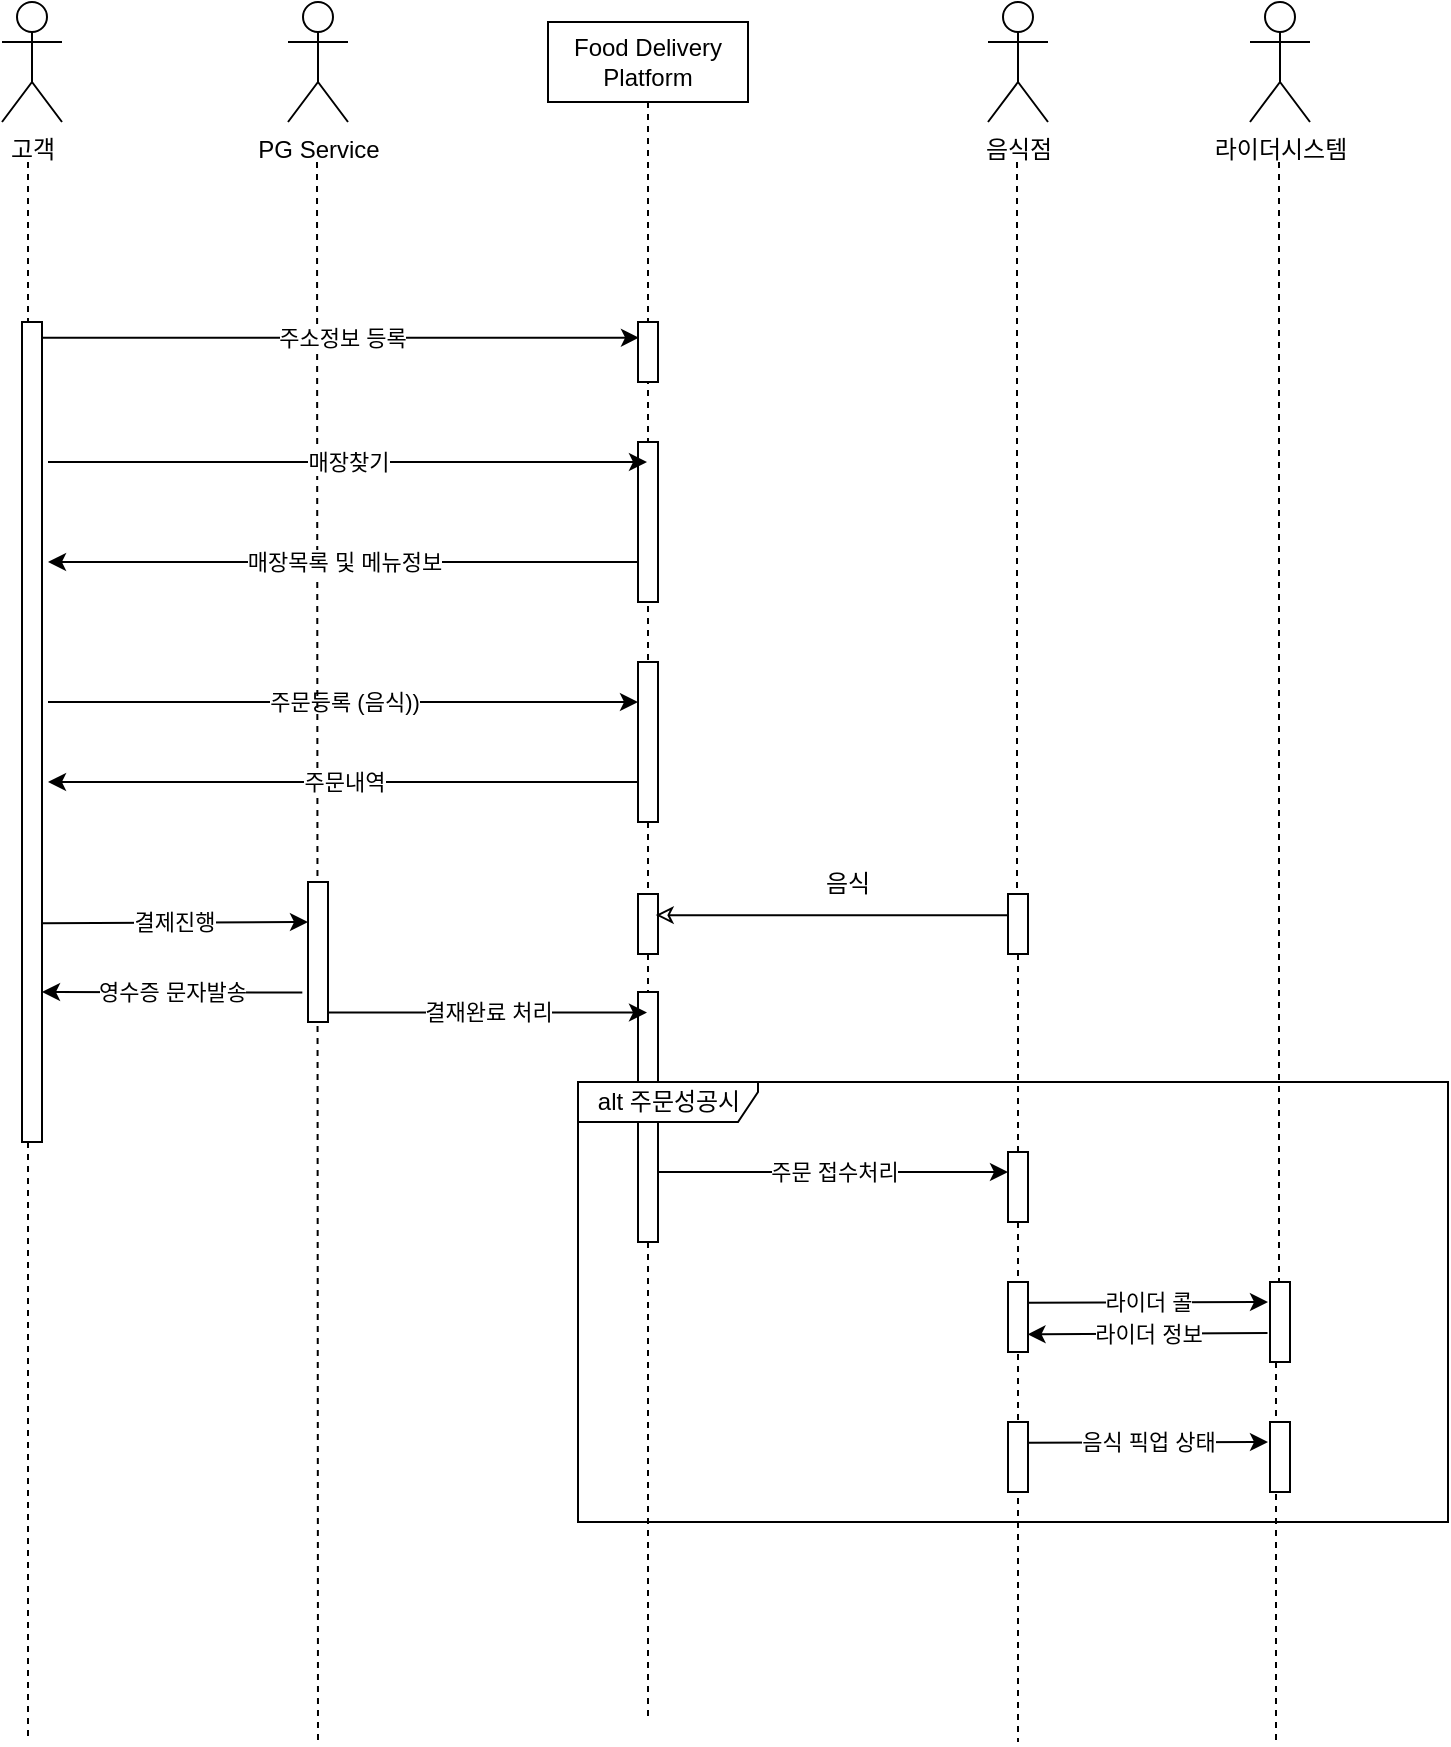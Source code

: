 <mxfile version="20.8.14" type="github">
  <diagram name="페이지-1" id="G8HBMBSFDNfXRrGZk2dZ">
    <mxGraphModel dx="1706" dy="1094" grid="1" gridSize="10" guides="1" tooltips="1" connect="1" arrows="1" fold="1" page="1" pageScale="1" pageWidth="827" pageHeight="1169" math="0" shadow="0">
      <root>
        <mxCell id="0" />
        <mxCell id="1" parent="0" />
        <mxCell id="JSWrZhwCicqu2azKiJlL-1" value="고객" style="shape=umlActor;verticalLabelPosition=bottom;verticalAlign=top;html=1;outlineConnect=0;" vertex="1" parent="1">
          <mxGeometry x="67" y="90" width="30" height="60" as="geometry" />
        </mxCell>
        <mxCell id="JSWrZhwCicqu2azKiJlL-2" value="음식점" style="shape=umlActor;verticalLabelPosition=bottom;verticalAlign=top;html=1;outlineConnect=0;" vertex="1" parent="1">
          <mxGeometry x="560" y="90" width="30" height="60" as="geometry" />
        </mxCell>
        <mxCell id="JSWrZhwCicqu2azKiJlL-3" value="PG Service" style="shape=umlActor;verticalLabelPosition=bottom;verticalAlign=top;html=1;outlineConnect=0;" vertex="1" parent="1">
          <mxGeometry x="210" y="90" width="30" height="60" as="geometry" />
        </mxCell>
        <mxCell id="JSWrZhwCicqu2azKiJlL-4" value="라이더시스템" style="shape=umlActor;verticalLabelPosition=bottom;verticalAlign=top;html=1;outlineConnect=0;" vertex="1" parent="1">
          <mxGeometry x="691" y="90" width="30" height="60" as="geometry" />
        </mxCell>
        <mxCell id="JSWrZhwCicqu2azKiJlL-6" value="Food Delivery Platform" style="shape=umlLifeline;perimeter=lifelinePerimeter;whiteSpace=wrap;html=1;container=1;collapsible=0;recursiveResize=0;outlineConnect=0;" vertex="1" parent="1">
          <mxGeometry x="340" y="100" width="100" height="850" as="geometry" />
        </mxCell>
        <mxCell id="JSWrZhwCicqu2azKiJlL-24" value="" style="html=1;points=[];perimeter=orthogonalPerimeter;" vertex="1" parent="JSWrZhwCicqu2azKiJlL-6">
          <mxGeometry x="45" y="150" width="10" height="30" as="geometry" />
        </mxCell>
        <mxCell id="JSWrZhwCicqu2azKiJlL-26" value="" style="html=1;points=[];perimeter=orthogonalPerimeter;" vertex="1" parent="JSWrZhwCicqu2azKiJlL-6">
          <mxGeometry x="45" y="210" width="10" height="80" as="geometry" />
        </mxCell>
        <mxCell id="JSWrZhwCicqu2azKiJlL-29" value="" style="html=1;points=[];perimeter=orthogonalPerimeter;" vertex="1" parent="JSWrZhwCicqu2azKiJlL-6">
          <mxGeometry x="45" y="320" width="10" height="80" as="geometry" />
        </mxCell>
        <mxCell id="JSWrZhwCicqu2azKiJlL-30" value="주문등록 (음식))" style="endArrow=classic;html=1;rounded=0;" edge="1" parent="JSWrZhwCicqu2azKiJlL-6">
          <mxGeometry width="50" height="50" relative="1" as="geometry">
            <mxPoint x="-250" y="340" as="sourcePoint" />
            <mxPoint x="45.0" y="340" as="targetPoint" />
          </mxGeometry>
        </mxCell>
        <mxCell id="JSWrZhwCicqu2azKiJlL-39" value="" style="html=1;points=[];perimeter=orthogonalPerimeter;" vertex="1" parent="JSWrZhwCicqu2azKiJlL-6">
          <mxGeometry x="45" y="485" width="10" height="125" as="geometry" />
        </mxCell>
        <mxCell id="JSWrZhwCicqu2azKiJlL-7" value="" style="html=1;verticalAlign=bottom;labelBackgroundColor=none;endArrow=none;endFill=0;dashed=1;rounded=0;startArrow=none;" edge="1" parent="1" source="JSWrZhwCicqu2azKiJlL-11">
          <mxGeometry width="160" relative="1" as="geometry">
            <mxPoint x="80" y="170" as="sourcePoint" />
            <mxPoint x="80" y="960" as="targetPoint" />
          </mxGeometry>
        </mxCell>
        <mxCell id="JSWrZhwCicqu2azKiJlL-8" value="" style="html=1;verticalAlign=bottom;labelBackgroundColor=none;endArrow=none;endFill=0;dashed=1;rounded=0;startArrow=none;" edge="1" parent="1" source="JSWrZhwCicqu2azKiJlL-38">
          <mxGeometry width="160" relative="1" as="geometry">
            <mxPoint x="574.5" y="170" as="sourcePoint" />
            <mxPoint x="575" y="960" as="targetPoint" />
          </mxGeometry>
        </mxCell>
        <mxCell id="JSWrZhwCicqu2azKiJlL-9" value="" style="html=1;verticalAlign=bottom;labelBackgroundColor=none;endArrow=none;endFill=0;dashed=1;rounded=0;" edge="1" parent="1">
          <mxGeometry width="160" relative="1" as="geometry">
            <mxPoint x="224.5" y="170" as="sourcePoint" />
            <mxPoint x="225" y="960" as="targetPoint" />
          </mxGeometry>
        </mxCell>
        <mxCell id="JSWrZhwCicqu2azKiJlL-10" value="" style="html=1;verticalAlign=bottom;labelBackgroundColor=none;endArrow=none;endFill=0;dashed=1;rounded=0;startArrow=none;" edge="1" parent="1" source="JSWrZhwCicqu2azKiJlL-42">
          <mxGeometry width="160" relative="1" as="geometry">
            <mxPoint x="705.5" y="170" as="sourcePoint" />
            <mxPoint x="704" y="960" as="targetPoint" />
          </mxGeometry>
        </mxCell>
        <mxCell id="JSWrZhwCicqu2azKiJlL-12" value="" style="html=1;verticalAlign=bottom;labelBackgroundColor=none;endArrow=none;endFill=0;dashed=1;rounded=0;" edge="1" parent="1" target="JSWrZhwCicqu2azKiJlL-11">
          <mxGeometry width="160" relative="1" as="geometry">
            <mxPoint x="80" y="170" as="sourcePoint" />
            <mxPoint x="80" y="720" as="targetPoint" />
          </mxGeometry>
        </mxCell>
        <mxCell id="JSWrZhwCicqu2azKiJlL-11" value="" style="html=1;points=[];perimeter=orthogonalPerimeter;" vertex="1" parent="1">
          <mxGeometry x="77" y="250" width="10" height="410" as="geometry" />
        </mxCell>
        <mxCell id="JSWrZhwCicqu2azKiJlL-13" value="alt 주문성공시" style="shape=umlFrame;tabPosition=left;html=1;boundedLbl=1;labelInHeader=1;width=90;height=20;" vertex="1" parent="1">
          <mxGeometry x="355" y="630" width="435" height="220" as="geometry" />
        </mxCell>
        <mxCell id="JSWrZhwCicqu2azKiJlL-16" value="" style="html=1;verticalAlign=bottom;labelBackgroundColor=none;endArrow=none;endFill=0;dashed=1;rounded=0;" edge="1" parent="1" target="JSWrZhwCicqu2azKiJlL-15">
          <mxGeometry width="160" relative="1" as="geometry">
            <mxPoint x="574.5" y="170" as="sourcePoint" />
            <mxPoint x="574.5" y="720" as="targetPoint" />
          </mxGeometry>
        </mxCell>
        <mxCell id="JSWrZhwCicqu2azKiJlL-17" value="" style="html=1;points=[];perimeter=orthogonalPerimeter;" vertex="1" parent="1">
          <mxGeometry x="385" y="536" width="10" height="30" as="geometry" />
        </mxCell>
        <mxCell id="JSWrZhwCicqu2azKiJlL-18" style="edgeStyle=orthogonalEdgeStyle;rounded=0;orthogonalLoop=1;jettySize=auto;html=1;endArrow=classic;endFill=0;entryX=0.886;entryY=0.352;entryDx=0;entryDy=0;entryPerimeter=0;" edge="1" parent="1" source="JSWrZhwCicqu2azKiJlL-15" target="JSWrZhwCicqu2azKiJlL-17">
          <mxGeometry relative="1" as="geometry">
            <Array as="points">
              <mxPoint x="482" y="546" />
            </Array>
          </mxGeometry>
        </mxCell>
        <mxCell id="JSWrZhwCicqu2azKiJlL-15" value="" style="html=1;points=[];perimeter=orthogonalPerimeter;" vertex="1" parent="1">
          <mxGeometry x="570" y="536" width="10" height="30" as="geometry" />
        </mxCell>
        <mxCell id="JSWrZhwCicqu2azKiJlL-19" value="음식" style="text;html=1;strokeColor=none;fillColor=none;align=center;verticalAlign=middle;whiteSpace=wrap;rounded=0;" vertex="1" parent="1">
          <mxGeometry x="460" y="516" width="60" height="30" as="geometry" />
        </mxCell>
        <mxCell id="JSWrZhwCicqu2azKiJlL-25" value="주소정보 등록" style="endArrow=classic;html=1;rounded=0;entryX=0.05;entryY=0.261;entryDx=0;entryDy=0;entryPerimeter=0;" edge="1" parent="1" source="JSWrZhwCicqu2azKiJlL-11" target="JSWrZhwCicqu2azKiJlL-24">
          <mxGeometry width="50" height="50" relative="1" as="geometry">
            <mxPoint x="-70" y="370" as="sourcePoint" />
            <mxPoint x="-20" y="320" as="targetPoint" />
          </mxGeometry>
        </mxCell>
        <mxCell id="JSWrZhwCicqu2azKiJlL-27" value="매장찾기" style="endArrow=classic;html=1;rounded=0;" edge="1" parent="1" target="JSWrZhwCicqu2azKiJlL-6">
          <mxGeometry width="50" height="50" relative="1" as="geometry">
            <mxPoint x="90" y="320" as="sourcePoint" />
            <mxPoint x="395.5" y="267.83" as="targetPoint" />
          </mxGeometry>
        </mxCell>
        <mxCell id="JSWrZhwCicqu2azKiJlL-28" value="매장목록 및 메뉴정보" style="endArrow=classic;html=1;rounded=0;" edge="1" parent="1" source="JSWrZhwCicqu2azKiJlL-26">
          <mxGeometry width="50" height="50" relative="1" as="geometry">
            <mxPoint x="380" y="370" as="sourcePoint" />
            <mxPoint x="90" y="370" as="targetPoint" />
            <mxPoint as="offset" />
          </mxGeometry>
        </mxCell>
        <mxCell id="JSWrZhwCicqu2azKiJlL-31" value="주문내역" style="endArrow=classic;html=1;rounded=0;" edge="1" parent="1">
          <mxGeometry width="50" height="50" relative="1" as="geometry">
            <mxPoint x="385" y="480" as="sourcePoint" />
            <mxPoint x="90.0" y="480" as="targetPoint" />
            <mxPoint as="offset" />
          </mxGeometry>
        </mxCell>
        <mxCell id="JSWrZhwCicqu2azKiJlL-32" value="" style="html=1;points=[];perimeter=orthogonalPerimeter;" vertex="1" parent="1">
          <mxGeometry x="220" y="530" width="10" height="70" as="geometry" />
        </mxCell>
        <mxCell id="JSWrZhwCicqu2azKiJlL-33" value="결제진행" style="endArrow=classic;html=1;rounded=0;" edge="1" parent="1">
          <mxGeometry width="50" height="50" relative="1" as="geometry">
            <mxPoint x="87.0" y="550.58" as="sourcePoint" />
            <mxPoint x="220" y="550" as="targetPoint" />
          </mxGeometry>
        </mxCell>
        <mxCell id="JSWrZhwCicqu2azKiJlL-34" value="영수증 문자발송" style="endArrow=classic;html=1;rounded=0;exitX=-0.283;exitY=0.79;exitDx=0;exitDy=0;exitPerimeter=0;" edge="1" parent="1" source="JSWrZhwCicqu2azKiJlL-32">
          <mxGeometry width="50" height="50" relative="1" as="geometry">
            <mxPoint x="177" y="585" as="sourcePoint" />
            <mxPoint x="87.0" y="585" as="targetPoint" />
          </mxGeometry>
        </mxCell>
        <mxCell id="JSWrZhwCicqu2azKiJlL-37" value="결재완료 처리" style="endArrow=classic;html=1;rounded=0;exitX=-0.283;exitY=0.79;exitDx=0;exitDy=0;exitPerimeter=0;" edge="1" parent="1" target="JSWrZhwCicqu2azKiJlL-6">
          <mxGeometry width="50" height="50" relative="1" as="geometry">
            <mxPoint x="230.0" y="595.3" as="sourcePoint" />
            <mxPoint x="572.83" y="595" as="targetPoint" />
          </mxGeometry>
        </mxCell>
        <mxCell id="JSWrZhwCicqu2azKiJlL-40" value="주문 접수처리" style="endArrow=classic;html=1;rounded=0;exitX=-0.283;exitY=0.79;exitDx=0;exitDy=0;exitPerimeter=0;" edge="1" parent="1" target="JSWrZhwCicqu2azKiJlL-38">
          <mxGeometry width="50" height="50" relative="1" as="geometry">
            <mxPoint x="395.0" y="675" as="sourcePoint" />
            <mxPoint x="554.5" y="675" as="targetPoint" />
          </mxGeometry>
        </mxCell>
        <mxCell id="JSWrZhwCicqu2azKiJlL-41" value="" style="html=1;verticalAlign=bottom;labelBackgroundColor=none;endArrow=none;endFill=0;dashed=1;rounded=0;startArrow=none;" edge="1" parent="1" source="JSWrZhwCicqu2azKiJlL-15" target="JSWrZhwCicqu2azKiJlL-38">
          <mxGeometry width="160" relative="1" as="geometry">
            <mxPoint x="575" y="566" as="sourcePoint" />
            <mxPoint x="575" y="960" as="targetPoint" />
          </mxGeometry>
        </mxCell>
        <mxCell id="JSWrZhwCicqu2azKiJlL-38" value="" style="html=1;points=[];perimeter=orthogonalPerimeter;" vertex="1" parent="1">
          <mxGeometry x="570" y="665" width="10" height="35" as="geometry" />
        </mxCell>
        <mxCell id="JSWrZhwCicqu2azKiJlL-43" value="" style="html=1;verticalAlign=bottom;labelBackgroundColor=none;endArrow=none;endFill=0;dashed=1;rounded=0;" edge="1" parent="1" target="JSWrZhwCicqu2azKiJlL-42">
          <mxGeometry width="160" relative="1" as="geometry">
            <mxPoint x="705.5" y="170" as="sourcePoint" />
            <mxPoint x="704" y="960" as="targetPoint" />
          </mxGeometry>
        </mxCell>
        <mxCell id="JSWrZhwCicqu2azKiJlL-42" value="" style="html=1;points=[];perimeter=orthogonalPerimeter;" vertex="1" parent="1">
          <mxGeometry x="701" y="730" width="10" height="40" as="geometry" />
        </mxCell>
        <mxCell id="JSWrZhwCicqu2azKiJlL-44" value="라이더 콜" style="endArrow=classic;html=1;rounded=0;exitX=-0.283;exitY=0.79;exitDx=0;exitDy=0;exitPerimeter=0;" edge="1" parent="1">
          <mxGeometry width="50" height="50" relative="1" as="geometry">
            <mxPoint x="580.0" y="740.41" as="sourcePoint" />
            <mxPoint x="700" y="740" as="targetPoint" />
          </mxGeometry>
        </mxCell>
        <mxCell id="JSWrZhwCicqu2azKiJlL-45" value="" style="html=1;points=[];perimeter=orthogonalPerimeter;" vertex="1" parent="1">
          <mxGeometry x="570" y="730" width="10" height="35" as="geometry" />
        </mxCell>
        <mxCell id="JSWrZhwCicqu2azKiJlL-47" value="라이더 정보" style="endArrow=classic;html=1;rounded=0;entryX=0.976;entryY=0.747;entryDx=0;entryDy=0;entryPerimeter=0;exitX=-0.124;exitY=0.636;exitDx=0;exitDy=0;exitPerimeter=0;" edge="1" parent="1" source="JSWrZhwCicqu2azKiJlL-42" target="JSWrZhwCicqu2azKiJlL-45">
          <mxGeometry width="50" height="50" relative="1" as="geometry">
            <mxPoint x="860" y="730" as="sourcePoint" />
            <mxPoint x="710" y="750" as="targetPoint" />
          </mxGeometry>
        </mxCell>
        <mxCell id="JSWrZhwCicqu2azKiJlL-48" value="" style="html=1;points=[];perimeter=orthogonalPerimeter;" vertex="1" parent="1">
          <mxGeometry x="570" y="800" width="10" height="35" as="geometry" />
        </mxCell>
        <mxCell id="JSWrZhwCicqu2azKiJlL-49" value="" style="html=1;points=[];perimeter=orthogonalPerimeter;" vertex="1" parent="1">
          <mxGeometry x="701" y="800" width="10" height="35" as="geometry" />
        </mxCell>
        <mxCell id="JSWrZhwCicqu2azKiJlL-50" value="음식 픽업 상태" style="endArrow=classic;html=1;rounded=0;exitX=-0.283;exitY=0.79;exitDx=0;exitDy=0;exitPerimeter=0;" edge="1" parent="1">
          <mxGeometry width="50" height="50" relative="1" as="geometry">
            <mxPoint x="580.0" y="810.41" as="sourcePoint" />
            <mxPoint x="700" y="810" as="targetPoint" />
          </mxGeometry>
        </mxCell>
      </root>
    </mxGraphModel>
  </diagram>
</mxfile>
